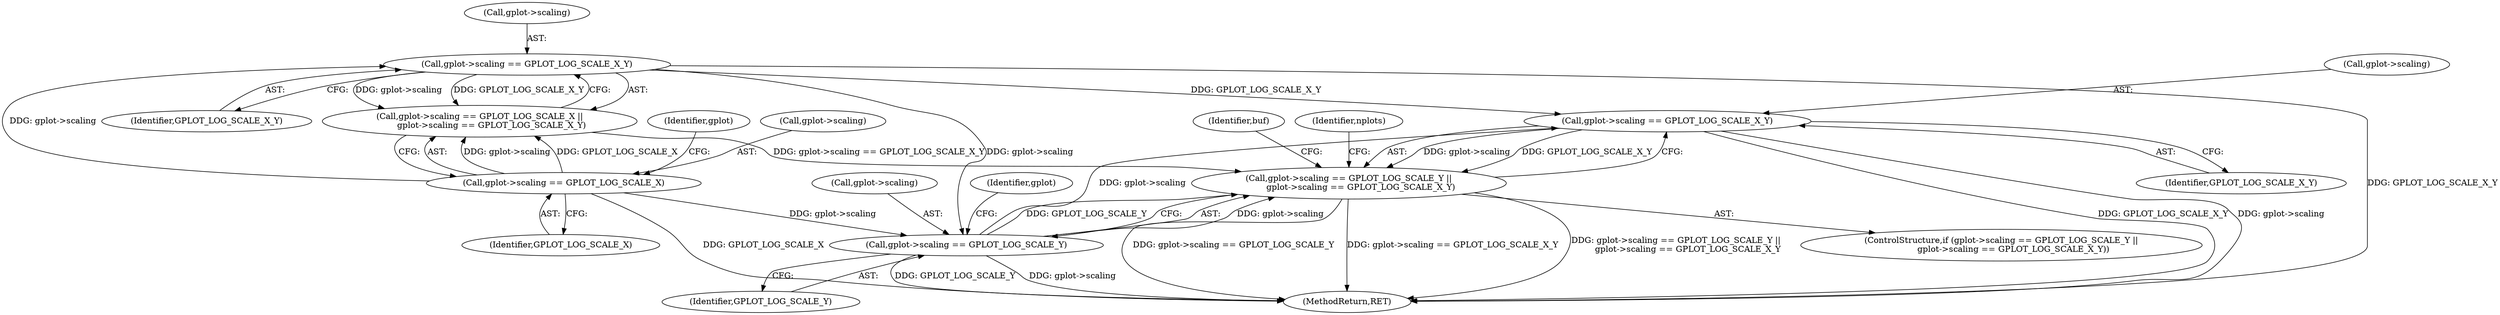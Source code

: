 digraph "0_leptonica_ee301cb2029db8a6289c5295daa42bba7715e99a_2@pointer" {
"1000281" [label="(Call,gplot->scaling == GPLOT_LOG_SCALE_X_Y)"];
"1000276" [label="(Call,gplot->scaling == GPLOT_LOG_SCALE_Y)"];
"1000258" [label="(Call,gplot->scaling == GPLOT_LOG_SCALE_X_Y)"];
"1000253" [label="(Call,gplot->scaling == GPLOT_LOG_SCALE_X)"];
"1000275" [label="(Call,gplot->scaling == GPLOT_LOG_SCALE_Y ||\n         gplot->scaling == GPLOT_LOG_SCALE_X_Y)"];
"1000434" [label="(MethodReturn,RET)"];
"1000257" [label="(Identifier,GPLOT_LOG_SCALE_X)"];
"1000262" [label="(Identifier,GPLOT_LOG_SCALE_X_Y)"];
"1000282" [label="(Call,gplot->scaling)"];
"1000260" [label="(Identifier,gplot)"];
"1000259" [label="(Call,gplot->scaling)"];
"1000285" [label="(Identifier,GPLOT_LOG_SCALE_X_Y)"];
"1000276" [label="(Call,gplot->scaling == GPLOT_LOG_SCALE_Y)"];
"1000281" [label="(Call,gplot->scaling == GPLOT_LOG_SCALE_X_Y)"];
"1000283" [label="(Identifier,gplot)"];
"1000280" [label="(Identifier,GPLOT_LOG_SCALE_Y)"];
"1000254" [label="(Call,gplot->scaling)"];
"1000274" [label="(ControlStructure,if (gplot->scaling == GPLOT_LOG_SCALE_Y ||\n         gplot->scaling == GPLOT_LOG_SCALE_X_Y))"];
"1000288" [label="(Identifier,buf)"];
"1000298" [label="(Identifier,nplots)"];
"1000277" [label="(Call,gplot->scaling)"];
"1000258" [label="(Call,gplot->scaling == GPLOT_LOG_SCALE_X_Y)"];
"1000275" [label="(Call,gplot->scaling == GPLOT_LOG_SCALE_Y ||\n         gplot->scaling == GPLOT_LOG_SCALE_X_Y)"];
"1000252" [label="(Call,gplot->scaling == GPLOT_LOG_SCALE_X ||\n         gplot->scaling == GPLOT_LOG_SCALE_X_Y)"];
"1000253" [label="(Call,gplot->scaling == GPLOT_LOG_SCALE_X)"];
"1000281" -> "1000275"  [label="AST: "];
"1000281" -> "1000285"  [label="CFG: "];
"1000282" -> "1000281"  [label="AST: "];
"1000285" -> "1000281"  [label="AST: "];
"1000275" -> "1000281"  [label="CFG: "];
"1000281" -> "1000434"  [label="DDG: GPLOT_LOG_SCALE_X_Y"];
"1000281" -> "1000434"  [label="DDG: gplot->scaling"];
"1000281" -> "1000275"  [label="DDG: gplot->scaling"];
"1000281" -> "1000275"  [label="DDG: GPLOT_LOG_SCALE_X_Y"];
"1000276" -> "1000281"  [label="DDG: gplot->scaling"];
"1000258" -> "1000281"  [label="DDG: GPLOT_LOG_SCALE_X_Y"];
"1000276" -> "1000275"  [label="AST: "];
"1000276" -> "1000280"  [label="CFG: "];
"1000277" -> "1000276"  [label="AST: "];
"1000280" -> "1000276"  [label="AST: "];
"1000283" -> "1000276"  [label="CFG: "];
"1000275" -> "1000276"  [label="CFG: "];
"1000276" -> "1000434"  [label="DDG: GPLOT_LOG_SCALE_Y"];
"1000276" -> "1000434"  [label="DDG: gplot->scaling"];
"1000276" -> "1000275"  [label="DDG: gplot->scaling"];
"1000276" -> "1000275"  [label="DDG: GPLOT_LOG_SCALE_Y"];
"1000258" -> "1000276"  [label="DDG: gplot->scaling"];
"1000253" -> "1000276"  [label="DDG: gplot->scaling"];
"1000258" -> "1000252"  [label="AST: "];
"1000258" -> "1000262"  [label="CFG: "];
"1000259" -> "1000258"  [label="AST: "];
"1000262" -> "1000258"  [label="AST: "];
"1000252" -> "1000258"  [label="CFG: "];
"1000258" -> "1000434"  [label="DDG: GPLOT_LOG_SCALE_X_Y"];
"1000258" -> "1000252"  [label="DDG: gplot->scaling"];
"1000258" -> "1000252"  [label="DDG: GPLOT_LOG_SCALE_X_Y"];
"1000253" -> "1000258"  [label="DDG: gplot->scaling"];
"1000253" -> "1000252"  [label="AST: "];
"1000253" -> "1000257"  [label="CFG: "];
"1000254" -> "1000253"  [label="AST: "];
"1000257" -> "1000253"  [label="AST: "];
"1000260" -> "1000253"  [label="CFG: "];
"1000252" -> "1000253"  [label="CFG: "];
"1000253" -> "1000434"  [label="DDG: GPLOT_LOG_SCALE_X"];
"1000253" -> "1000252"  [label="DDG: gplot->scaling"];
"1000253" -> "1000252"  [label="DDG: GPLOT_LOG_SCALE_X"];
"1000275" -> "1000274"  [label="AST: "];
"1000288" -> "1000275"  [label="CFG: "];
"1000298" -> "1000275"  [label="CFG: "];
"1000275" -> "1000434"  [label="DDG: gplot->scaling == GPLOT_LOG_SCALE_Y ||\n         gplot->scaling == GPLOT_LOG_SCALE_X_Y"];
"1000275" -> "1000434"  [label="DDG: gplot->scaling == GPLOT_LOG_SCALE_Y"];
"1000275" -> "1000434"  [label="DDG: gplot->scaling == GPLOT_LOG_SCALE_X_Y"];
"1000252" -> "1000275"  [label="DDG: gplot->scaling == GPLOT_LOG_SCALE_X_Y"];
}
